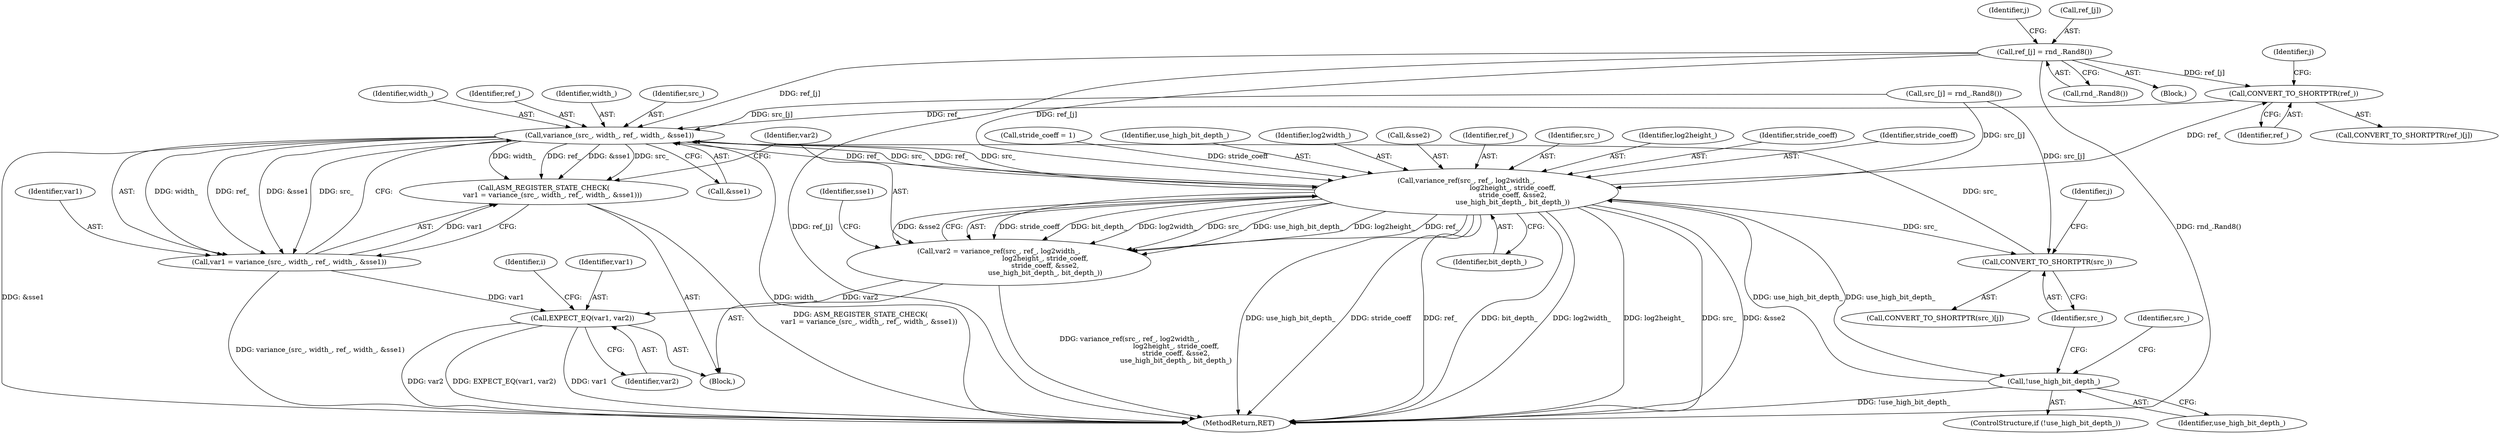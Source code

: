 digraph "0_Android_5a9753fca56f0eeb9f61e342b2fccffc364f9426_111@array" {
"1000133" [label="(Call,ref_[j] = rnd_.Rand8())"];
"1000150" [label="(Call,CONVERT_TO_SHORTPTR(ref_))"];
"1000166" [label="(Call,variance_(src_, width_, ref_, width_, &sse1))"];
"1000163" [label="(Call,ASM_REGISTER_STATE_CHECK(\n        var1 = variance_(src_, width_, ref_, width_, &sse1)))"];
"1000164" [label="(Call,var1 = variance_(src_, width_, ref_, width_, &sse1))"];
"1000190" [label="(Call,EXPECT_EQ(var1, var2))"];
"1000176" [label="(Call,variance_ref(src_, ref_, log2width_,\n                                           log2height_, stride_coeff,\n                                           stride_coeff, &sse2,\n                                           use_high_bit_depth_, bit_depth_))"];
"1000125" [label="(Call,!use_high_bit_depth_)"];
"1000142" [label="(Call,CONVERT_TO_SHORTPTR(src_))"];
"1000174" [label="(Call,var2 = variance_ref(src_, ref_, log2width_,\n                                           log2height_, stride_coeff,\n                                           stride_coeff, &sse2,\n                                           use_high_bit_depth_, bit_depth_))"];
"1000193" [label="(MethodReturn,RET)"];
"1000160" [label="(Call,stride_coeff = 1)"];
"1000126" [label="(Identifier,use_high_bit_depth_)"];
"1000185" [label="(Identifier,use_high_bit_depth_)"];
"1000151" [label="(Identifier,ref_)"];
"1000179" [label="(Identifier,log2width_)"];
"1000124" [label="(ControlStructure,if (!use_high_bit_depth_))"];
"1000183" [label="(Call,&sse2)"];
"1000178" [label="(Identifier,ref_)"];
"1000112" [label="(Block,)"];
"1000177" [label="(Identifier,src_)"];
"1000130" [label="(Identifier,src_)"];
"1000164" [label="(Call,var1 = variance_(src_, width_, ref_, width_, &sse1))"];
"1000168" [label="(Identifier,width_)"];
"1000180" [label="(Identifier,log2height_)"];
"1000171" [label="(Call,&sse1)"];
"1000169" [label="(Identifier,ref_)"];
"1000122" [label="(Identifier,j)"];
"1000175" [label="(Identifier,var2)"];
"1000176" [label="(Call,variance_ref(src_, ref_, log2width_,\n                                           log2height_, stride_coeff,\n                                           stride_coeff, &sse2,\n                                           use_high_bit_depth_, bit_depth_))"];
"1000137" [label="(Call,rnd_.Rand8())"];
"1000150" [label="(Call,CONVERT_TO_SHORTPTR(ref_))"];
"1000190" [label="(Call,EXPECT_EQ(var1, var2))"];
"1000111" [label="(Identifier,i)"];
"1000174" [label="(Call,var2 = variance_ref(src_, ref_, log2width_,\n                                           log2height_, stride_coeff,\n                                           stride_coeff, &sse2,\n                                           use_high_bit_depth_, bit_depth_))"];
"1000133" [label="(Call,ref_[j] = rnd_.Rand8())"];
"1000188" [label="(Identifier,sse1)"];
"1000181" [label="(Identifier,stride_coeff)"];
"1000149" [label="(Call,CONVERT_TO_SHORTPTR(ref_)[j])"];
"1000144" [label="(Identifier,j)"];
"1000142" [label="(Call,CONVERT_TO_SHORTPTR(src_))"];
"1000163" [label="(Call,ASM_REGISTER_STATE_CHECK(\n        var1 = variance_(src_, width_, ref_, width_, &sse1)))"];
"1000127" [label="(Block,)"];
"1000182" [label="(Identifier,stride_coeff)"];
"1000166" [label="(Call,variance_(src_, width_, ref_, width_, &sse1))"];
"1000152" [label="(Identifier,j)"];
"1000141" [label="(Call,CONVERT_TO_SHORTPTR(src_)[j])"];
"1000165" [label="(Identifier,var1)"];
"1000143" [label="(Identifier,src_)"];
"1000191" [label="(Identifier,var1)"];
"1000125" [label="(Call,!use_high_bit_depth_)"];
"1000170" [label="(Identifier,width_)"];
"1000186" [label="(Identifier,bit_depth_)"];
"1000128" [label="(Call,src_[j] = rnd_.Rand8())"];
"1000167" [label="(Identifier,src_)"];
"1000192" [label="(Identifier,var2)"];
"1000134" [label="(Call,ref_[j])"];
"1000133" -> "1000127"  [label="AST: "];
"1000133" -> "1000137"  [label="CFG: "];
"1000134" -> "1000133"  [label="AST: "];
"1000137" -> "1000133"  [label="AST: "];
"1000122" -> "1000133"  [label="CFG: "];
"1000133" -> "1000193"  [label="DDG: ref_[j]"];
"1000133" -> "1000193"  [label="DDG: rnd_.Rand8()"];
"1000133" -> "1000150"  [label="DDG: ref_[j]"];
"1000133" -> "1000166"  [label="DDG: ref_[j]"];
"1000133" -> "1000176"  [label="DDG: ref_[j]"];
"1000150" -> "1000149"  [label="AST: "];
"1000150" -> "1000151"  [label="CFG: "];
"1000151" -> "1000150"  [label="AST: "];
"1000152" -> "1000150"  [label="CFG: "];
"1000176" -> "1000150"  [label="DDG: ref_"];
"1000150" -> "1000166"  [label="DDG: ref_"];
"1000166" -> "1000164"  [label="AST: "];
"1000166" -> "1000171"  [label="CFG: "];
"1000167" -> "1000166"  [label="AST: "];
"1000168" -> "1000166"  [label="AST: "];
"1000169" -> "1000166"  [label="AST: "];
"1000170" -> "1000166"  [label="AST: "];
"1000171" -> "1000166"  [label="AST: "];
"1000164" -> "1000166"  [label="CFG: "];
"1000166" -> "1000193"  [label="DDG: &sse1"];
"1000166" -> "1000193"  [label="DDG: width_"];
"1000166" -> "1000163"  [label="DDG: width_"];
"1000166" -> "1000163"  [label="DDG: ref_"];
"1000166" -> "1000163"  [label="DDG: &sse1"];
"1000166" -> "1000163"  [label="DDG: src_"];
"1000166" -> "1000164"  [label="DDG: width_"];
"1000166" -> "1000164"  [label="DDG: ref_"];
"1000166" -> "1000164"  [label="DDG: &sse1"];
"1000166" -> "1000164"  [label="DDG: src_"];
"1000128" -> "1000166"  [label="DDG: src_[j]"];
"1000142" -> "1000166"  [label="DDG: src_"];
"1000176" -> "1000166"  [label="DDG: src_"];
"1000176" -> "1000166"  [label="DDG: ref_"];
"1000166" -> "1000176"  [label="DDG: src_"];
"1000166" -> "1000176"  [label="DDG: ref_"];
"1000163" -> "1000112"  [label="AST: "];
"1000163" -> "1000164"  [label="CFG: "];
"1000164" -> "1000163"  [label="AST: "];
"1000175" -> "1000163"  [label="CFG: "];
"1000163" -> "1000193"  [label="DDG: ASM_REGISTER_STATE_CHECK(\n        var1 = variance_(src_, width_, ref_, width_, &sse1))"];
"1000164" -> "1000163"  [label="DDG: var1"];
"1000165" -> "1000164"  [label="AST: "];
"1000164" -> "1000193"  [label="DDG: variance_(src_, width_, ref_, width_, &sse1)"];
"1000164" -> "1000190"  [label="DDG: var1"];
"1000190" -> "1000112"  [label="AST: "];
"1000190" -> "1000192"  [label="CFG: "];
"1000191" -> "1000190"  [label="AST: "];
"1000192" -> "1000190"  [label="AST: "];
"1000111" -> "1000190"  [label="CFG: "];
"1000190" -> "1000193"  [label="DDG: EXPECT_EQ(var1, var2)"];
"1000190" -> "1000193"  [label="DDG: var1"];
"1000190" -> "1000193"  [label="DDG: var2"];
"1000174" -> "1000190"  [label="DDG: var2"];
"1000176" -> "1000174"  [label="AST: "];
"1000176" -> "1000186"  [label="CFG: "];
"1000177" -> "1000176"  [label="AST: "];
"1000178" -> "1000176"  [label="AST: "];
"1000179" -> "1000176"  [label="AST: "];
"1000180" -> "1000176"  [label="AST: "];
"1000181" -> "1000176"  [label="AST: "];
"1000182" -> "1000176"  [label="AST: "];
"1000183" -> "1000176"  [label="AST: "];
"1000185" -> "1000176"  [label="AST: "];
"1000186" -> "1000176"  [label="AST: "];
"1000174" -> "1000176"  [label="CFG: "];
"1000176" -> "1000193"  [label="DDG: use_high_bit_depth_"];
"1000176" -> "1000193"  [label="DDG: stride_coeff"];
"1000176" -> "1000193"  [label="DDG: ref_"];
"1000176" -> "1000193"  [label="DDG: bit_depth_"];
"1000176" -> "1000193"  [label="DDG: log2width_"];
"1000176" -> "1000193"  [label="DDG: log2height_"];
"1000176" -> "1000193"  [label="DDG: src_"];
"1000176" -> "1000193"  [label="DDG: &sse2"];
"1000176" -> "1000125"  [label="DDG: use_high_bit_depth_"];
"1000176" -> "1000142"  [label="DDG: src_"];
"1000176" -> "1000174"  [label="DDG: stride_coeff"];
"1000176" -> "1000174"  [label="DDG: bit_depth_"];
"1000176" -> "1000174"  [label="DDG: log2width_"];
"1000176" -> "1000174"  [label="DDG: src_"];
"1000176" -> "1000174"  [label="DDG: use_high_bit_depth_"];
"1000176" -> "1000174"  [label="DDG: log2height_"];
"1000176" -> "1000174"  [label="DDG: ref_"];
"1000176" -> "1000174"  [label="DDG: &sse2"];
"1000128" -> "1000176"  [label="DDG: src_[j]"];
"1000160" -> "1000176"  [label="DDG: stride_coeff"];
"1000125" -> "1000176"  [label="DDG: use_high_bit_depth_"];
"1000125" -> "1000124"  [label="AST: "];
"1000125" -> "1000126"  [label="CFG: "];
"1000126" -> "1000125"  [label="AST: "];
"1000130" -> "1000125"  [label="CFG: "];
"1000143" -> "1000125"  [label="CFG: "];
"1000125" -> "1000193"  [label="DDG: !use_high_bit_depth_"];
"1000142" -> "1000141"  [label="AST: "];
"1000142" -> "1000143"  [label="CFG: "];
"1000143" -> "1000142"  [label="AST: "];
"1000144" -> "1000142"  [label="CFG: "];
"1000128" -> "1000142"  [label="DDG: src_[j]"];
"1000174" -> "1000112"  [label="AST: "];
"1000175" -> "1000174"  [label="AST: "];
"1000188" -> "1000174"  [label="CFG: "];
"1000174" -> "1000193"  [label="DDG: variance_ref(src_, ref_, log2width_,\n                                           log2height_, stride_coeff,\n                                           stride_coeff, &sse2,\n                                           use_high_bit_depth_, bit_depth_)"];
}
